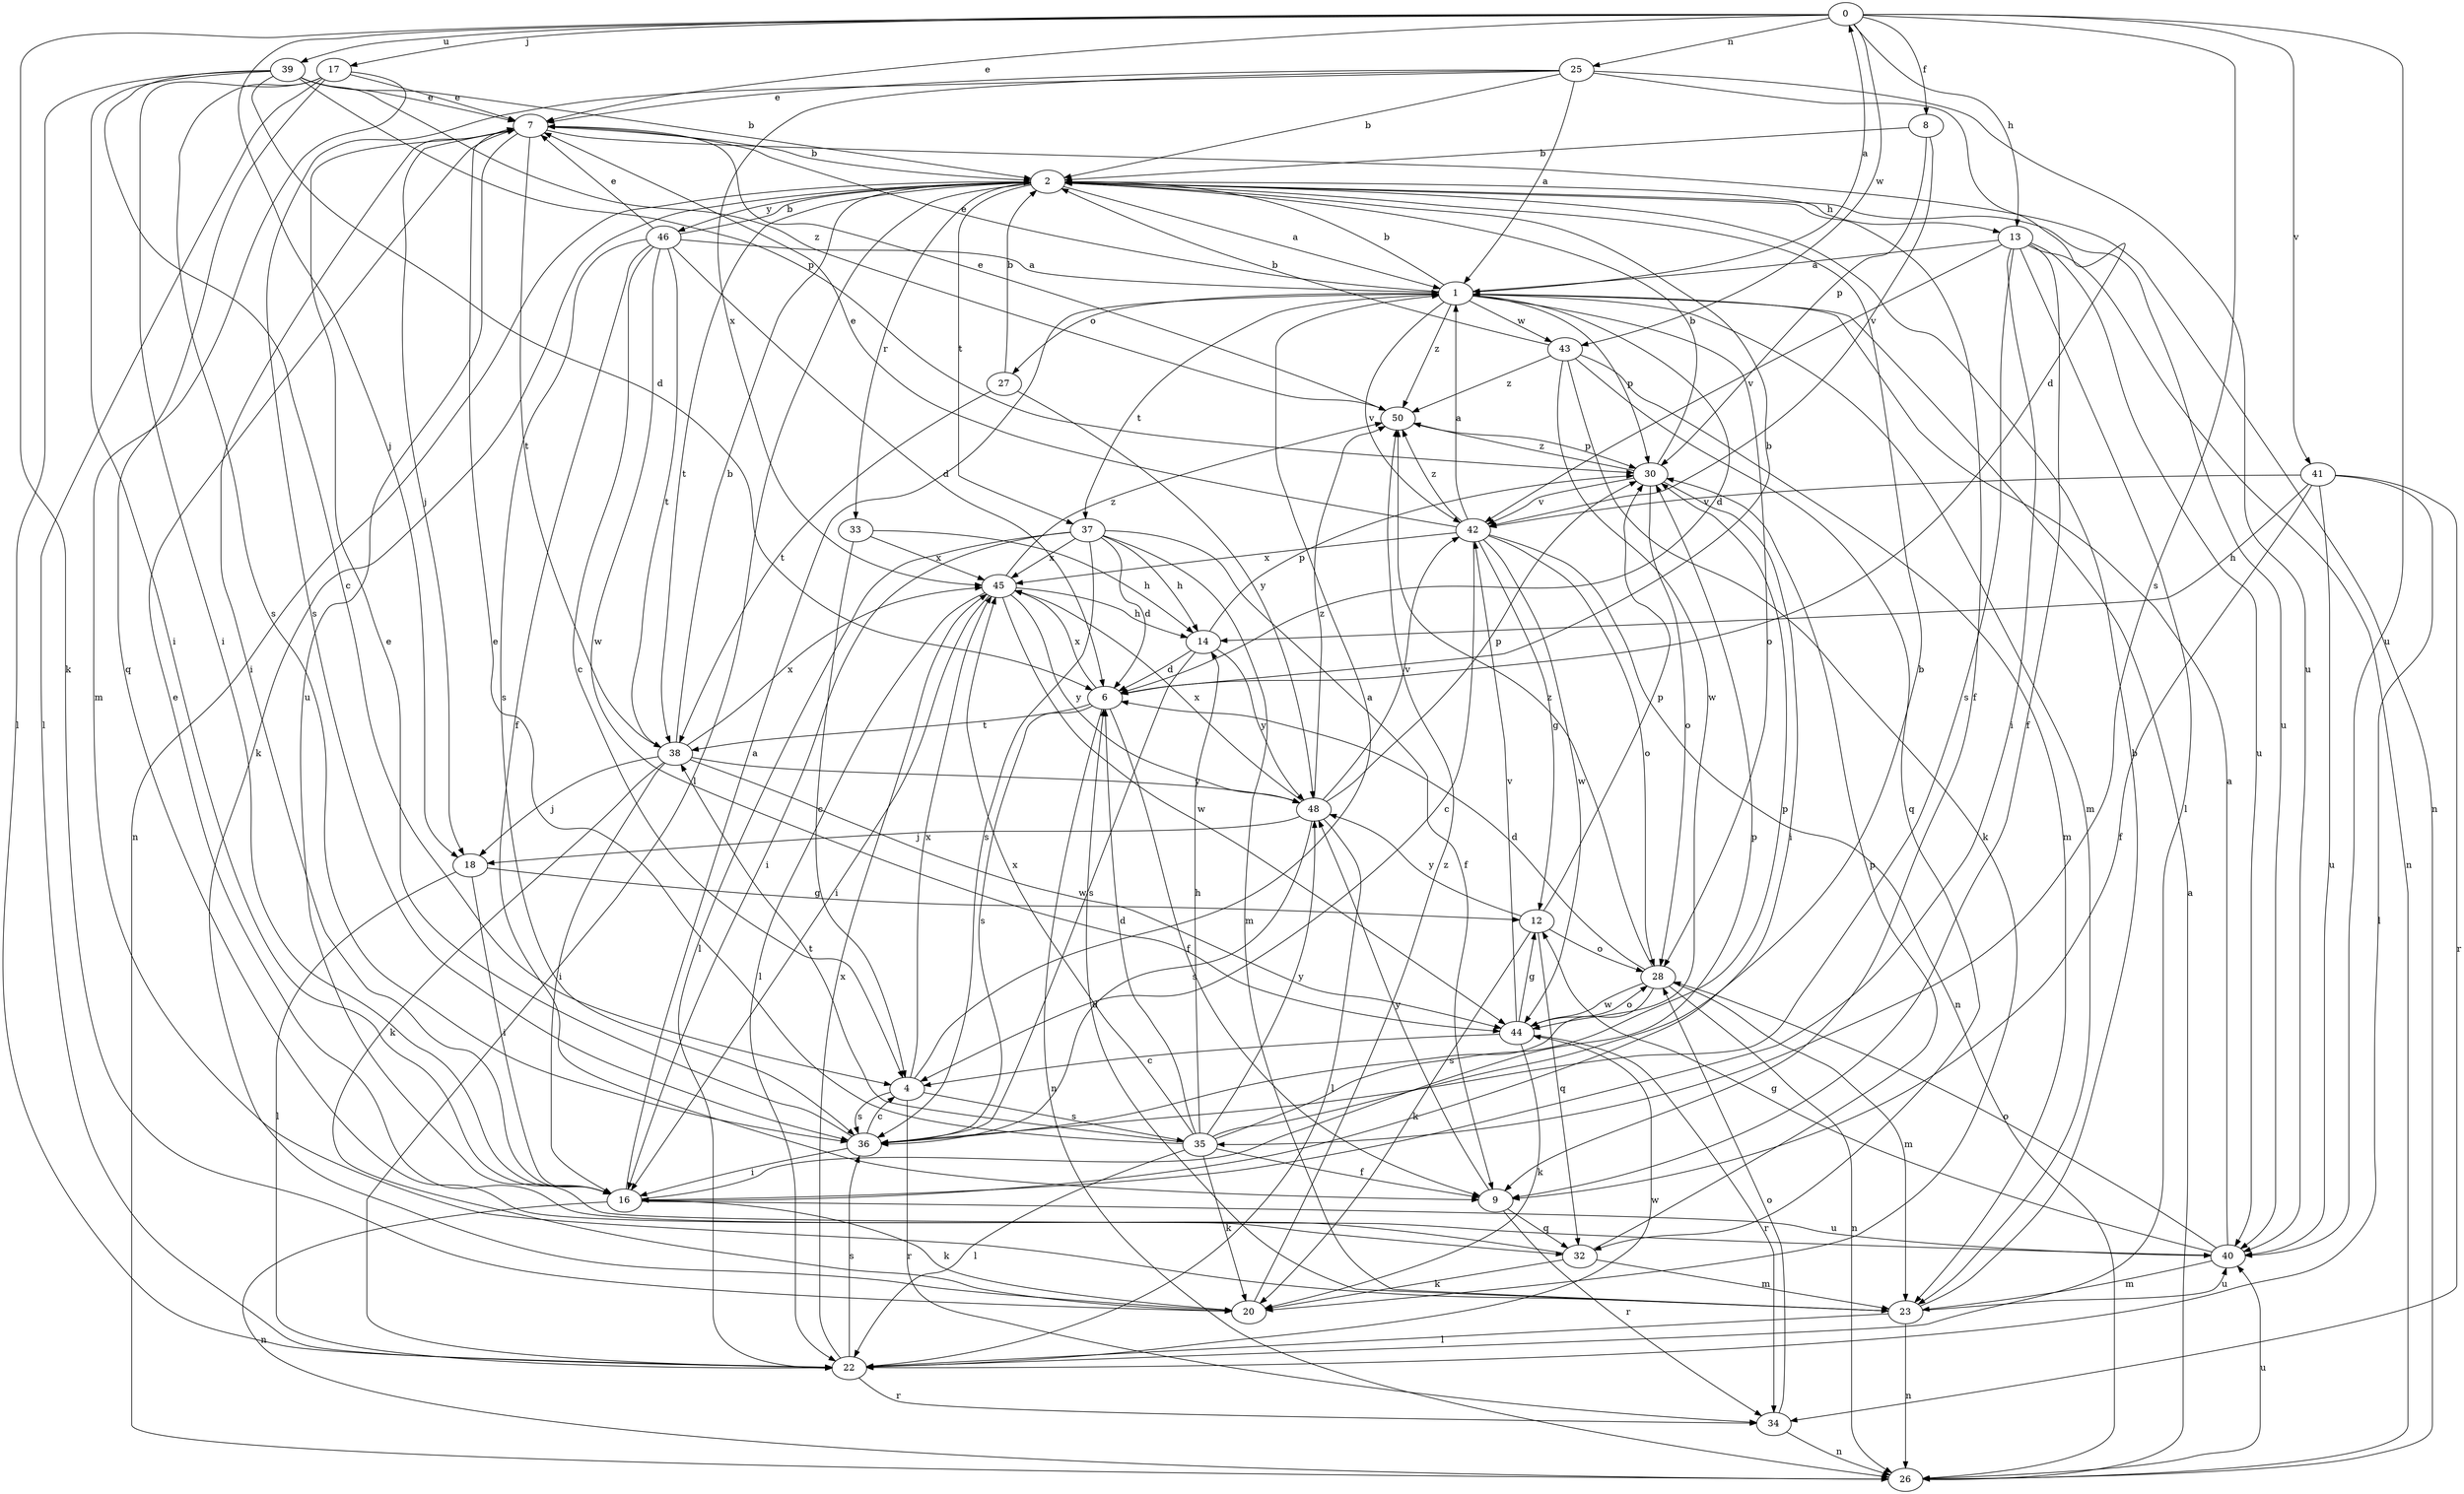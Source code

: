 strict digraph  {
0;
1;
2;
4;
6;
7;
8;
9;
12;
13;
14;
16;
17;
18;
20;
22;
23;
25;
26;
27;
28;
30;
32;
33;
34;
35;
36;
37;
38;
39;
40;
41;
42;
43;
44;
45;
46;
48;
50;
0 -> 7  [label=e];
0 -> 8  [label=f];
0 -> 13  [label=h];
0 -> 17  [label=j];
0 -> 18  [label=j];
0 -> 20  [label=k];
0 -> 25  [label=n];
0 -> 35  [label=s];
0 -> 39  [label=u];
0 -> 40  [label=u];
0 -> 41  [label=v];
0 -> 43  [label=w];
1 -> 0  [label=a];
1 -> 2  [label=b];
1 -> 6  [label=d];
1 -> 7  [label=e];
1 -> 23  [label=m];
1 -> 27  [label=o];
1 -> 28  [label=o];
1 -> 30  [label=p];
1 -> 37  [label=t];
1 -> 42  [label=v];
1 -> 43  [label=w];
1 -> 50  [label=z];
2 -> 1  [label=a];
2 -> 9  [label=f];
2 -> 13  [label=h];
2 -> 20  [label=k];
2 -> 22  [label=l];
2 -> 26  [label=n];
2 -> 33  [label=r];
2 -> 37  [label=t];
2 -> 38  [label=t];
2 -> 40  [label=u];
2 -> 46  [label=y];
4 -> 1  [label=a];
4 -> 34  [label=r];
4 -> 35  [label=s];
4 -> 36  [label=s];
4 -> 45  [label=x];
6 -> 2  [label=b];
6 -> 9  [label=f];
6 -> 26  [label=n];
6 -> 36  [label=s];
6 -> 38  [label=t];
6 -> 45  [label=x];
7 -> 2  [label=b];
7 -> 16  [label=i];
7 -> 18  [label=j];
7 -> 26  [label=n];
7 -> 38  [label=t];
7 -> 40  [label=u];
8 -> 2  [label=b];
8 -> 30  [label=p];
8 -> 42  [label=v];
9 -> 32  [label=q];
9 -> 34  [label=r];
9 -> 48  [label=y];
12 -> 20  [label=k];
12 -> 28  [label=o];
12 -> 30  [label=p];
12 -> 32  [label=q];
12 -> 48  [label=y];
13 -> 1  [label=a];
13 -> 9  [label=f];
13 -> 16  [label=i];
13 -> 22  [label=l];
13 -> 26  [label=n];
13 -> 36  [label=s];
13 -> 40  [label=u];
13 -> 42  [label=v];
14 -> 6  [label=d];
14 -> 30  [label=p];
14 -> 36  [label=s];
14 -> 48  [label=y];
16 -> 1  [label=a];
16 -> 20  [label=k];
16 -> 26  [label=n];
16 -> 30  [label=p];
16 -> 40  [label=u];
17 -> 7  [label=e];
17 -> 16  [label=i];
17 -> 22  [label=l];
17 -> 23  [label=m];
17 -> 32  [label=q];
17 -> 36  [label=s];
18 -> 12  [label=g];
18 -> 16  [label=i];
18 -> 22  [label=l];
20 -> 50  [label=z];
22 -> 34  [label=r];
22 -> 36  [label=s];
22 -> 44  [label=w];
22 -> 45  [label=x];
23 -> 2  [label=b];
23 -> 6  [label=d];
23 -> 22  [label=l];
23 -> 26  [label=n];
23 -> 40  [label=u];
25 -> 1  [label=a];
25 -> 2  [label=b];
25 -> 6  [label=d];
25 -> 7  [label=e];
25 -> 36  [label=s];
25 -> 40  [label=u];
25 -> 45  [label=x];
26 -> 1  [label=a];
26 -> 40  [label=u];
27 -> 2  [label=b];
27 -> 38  [label=t];
27 -> 48  [label=y];
28 -> 6  [label=d];
28 -> 23  [label=m];
28 -> 26  [label=n];
28 -> 36  [label=s];
28 -> 44  [label=w];
28 -> 50  [label=z];
30 -> 2  [label=b];
30 -> 16  [label=i];
30 -> 28  [label=o];
30 -> 42  [label=v];
30 -> 50  [label=z];
32 -> 7  [label=e];
32 -> 20  [label=k];
32 -> 23  [label=m];
32 -> 30  [label=p];
33 -> 4  [label=c];
33 -> 14  [label=h];
33 -> 45  [label=x];
34 -> 26  [label=n];
34 -> 28  [label=o];
35 -> 2  [label=b];
35 -> 6  [label=d];
35 -> 7  [label=e];
35 -> 9  [label=f];
35 -> 14  [label=h];
35 -> 20  [label=k];
35 -> 22  [label=l];
35 -> 30  [label=p];
35 -> 38  [label=t];
35 -> 45  [label=x];
35 -> 48  [label=y];
36 -> 4  [label=c];
36 -> 7  [label=e];
36 -> 16  [label=i];
37 -> 6  [label=d];
37 -> 9  [label=f];
37 -> 14  [label=h];
37 -> 16  [label=i];
37 -> 22  [label=l];
37 -> 23  [label=m];
37 -> 36  [label=s];
37 -> 45  [label=x];
38 -> 2  [label=b];
38 -> 16  [label=i];
38 -> 18  [label=j];
38 -> 20  [label=k];
38 -> 44  [label=w];
38 -> 45  [label=x];
38 -> 48  [label=y];
39 -> 2  [label=b];
39 -> 4  [label=c];
39 -> 6  [label=d];
39 -> 7  [label=e];
39 -> 16  [label=i];
39 -> 22  [label=l];
39 -> 30  [label=p];
39 -> 50  [label=z];
40 -> 1  [label=a];
40 -> 12  [label=g];
40 -> 23  [label=m];
40 -> 28  [label=o];
41 -> 9  [label=f];
41 -> 14  [label=h];
41 -> 22  [label=l];
41 -> 34  [label=r];
41 -> 40  [label=u];
41 -> 42  [label=v];
42 -> 1  [label=a];
42 -> 4  [label=c];
42 -> 7  [label=e];
42 -> 12  [label=g];
42 -> 26  [label=n];
42 -> 28  [label=o];
42 -> 44  [label=w];
42 -> 45  [label=x];
42 -> 50  [label=z];
43 -> 2  [label=b];
43 -> 20  [label=k];
43 -> 23  [label=m];
43 -> 32  [label=q];
43 -> 44  [label=w];
43 -> 50  [label=z];
44 -> 4  [label=c];
44 -> 12  [label=g];
44 -> 20  [label=k];
44 -> 28  [label=o];
44 -> 34  [label=r];
44 -> 42  [label=v];
45 -> 14  [label=h];
45 -> 16  [label=i];
45 -> 22  [label=l];
45 -> 44  [label=w];
45 -> 48  [label=y];
45 -> 50  [label=z];
46 -> 1  [label=a];
46 -> 2  [label=b];
46 -> 4  [label=c];
46 -> 6  [label=d];
46 -> 7  [label=e];
46 -> 9  [label=f];
46 -> 36  [label=s];
46 -> 38  [label=t];
46 -> 44  [label=w];
48 -> 18  [label=j];
48 -> 22  [label=l];
48 -> 30  [label=p];
48 -> 36  [label=s];
48 -> 42  [label=v];
48 -> 45  [label=x];
48 -> 50  [label=z];
50 -> 7  [label=e];
50 -> 30  [label=p];
}
